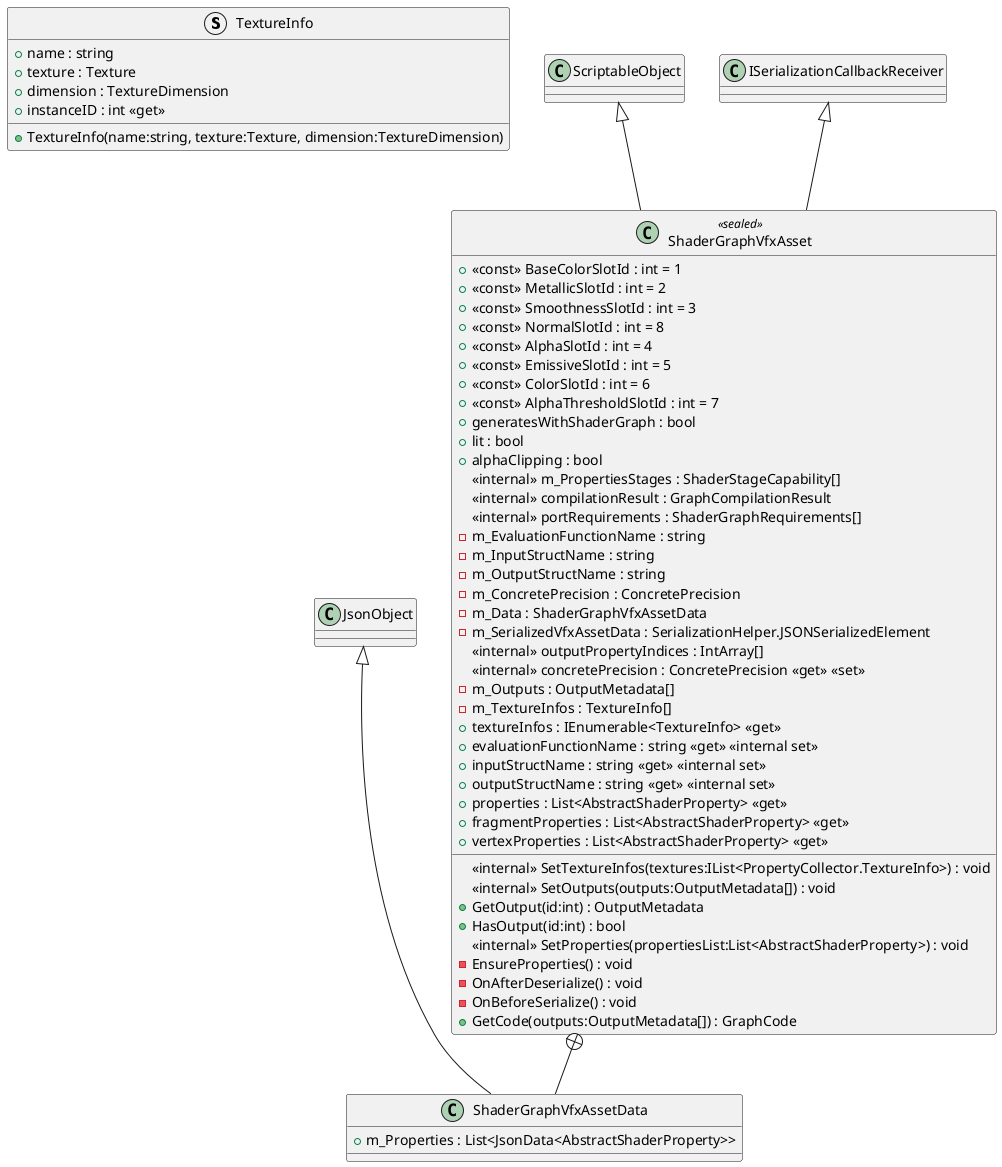@startuml
struct TextureInfo {
    + TextureInfo(name:string, texture:Texture, dimension:TextureDimension)
    + name : string
    + texture : Texture
    + dimension : TextureDimension
    + instanceID : int <<get>>
}
class ShaderGraphVfxAsset <<sealed>> {
    + <<const>> BaseColorSlotId : int = 1
    + <<const>> MetallicSlotId : int = 2
    + <<const>> SmoothnessSlotId : int = 3
    + <<const>> NormalSlotId : int = 8
    + <<const>> AlphaSlotId : int = 4
    + <<const>> EmissiveSlotId : int = 5
    + <<const>> ColorSlotId : int = 6
    + <<const>> AlphaThresholdSlotId : int = 7
    + generatesWithShaderGraph : bool
    + lit : bool
    + alphaClipping : bool
    <<internal>> m_PropertiesStages : ShaderStageCapability[]
    <<internal>> compilationResult : GraphCompilationResult
    <<internal>> portRequirements : ShaderGraphRequirements[]
    - m_EvaluationFunctionName : string
    - m_InputStructName : string
    - m_OutputStructName : string
    - m_ConcretePrecision : ConcretePrecision
    - m_Data : ShaderGraphVfxAssetData
    - m_SerializedVfxAssetData : SerializationHelper.JSONSerializedElement
    <<internal>> outputPropertyIndices : IntArray[]
    <<internal>> concretePrecision : ConcretePrecision <<get>> <<set>>
    - m_Outputs : OutputMetadata[]
    - m_TextureInfos : TextureInfo[]
    + textureInfos : IEnumerable<TextureInfo> <<get>>
    <<internal>> SetTextureInfos(textures:IList<PropertyCollector.TextureInfo>) : void
    <<internal>> SetOutputs(outputs:OutputMetadata[]) : void
    + GetOutput(id:int) : OutputMetadata
    + HasOutput(id:int) : bool
    + evaluationFunctionName : string <<get>> <<internal set>>
    + inputStructName : string <<get>> <<internal set>>
    + outputStructName : string <<get>> <<internal set>>
    + properties : List<AbstractShaderProperty> <<get>>
    + fragmentProperties : List<AbstractShaderProperty> <<get>>
    + vertexProperties : List<AbstractShaderProperty> <<get>>
    <<internal>> SetProperties(propertiesList:List<AbstractShaderProperty>) : void
    - EnsureProperties() : void
    - OnAfterDeserialize() : void
    - OnBeforeSerialize() : void
    + GetCode(outputs:OutputMetadata[]) : GraphCode
}
class ShaderGraphVfxAssetData {
    + m_Properties : List<JsonData<AbstractShaderProperty>>
}
ScriptableObject <|-- ShaderGraphVfxAsset
ISerializationCallbackReceiver <|-- ShaderGraphVfxAsset
ShaderGraphVfxAsset +-- ShaderGraphVfxAssetData
JsonObject <|-- ShaderGraphVfxAssetData
@enduml
